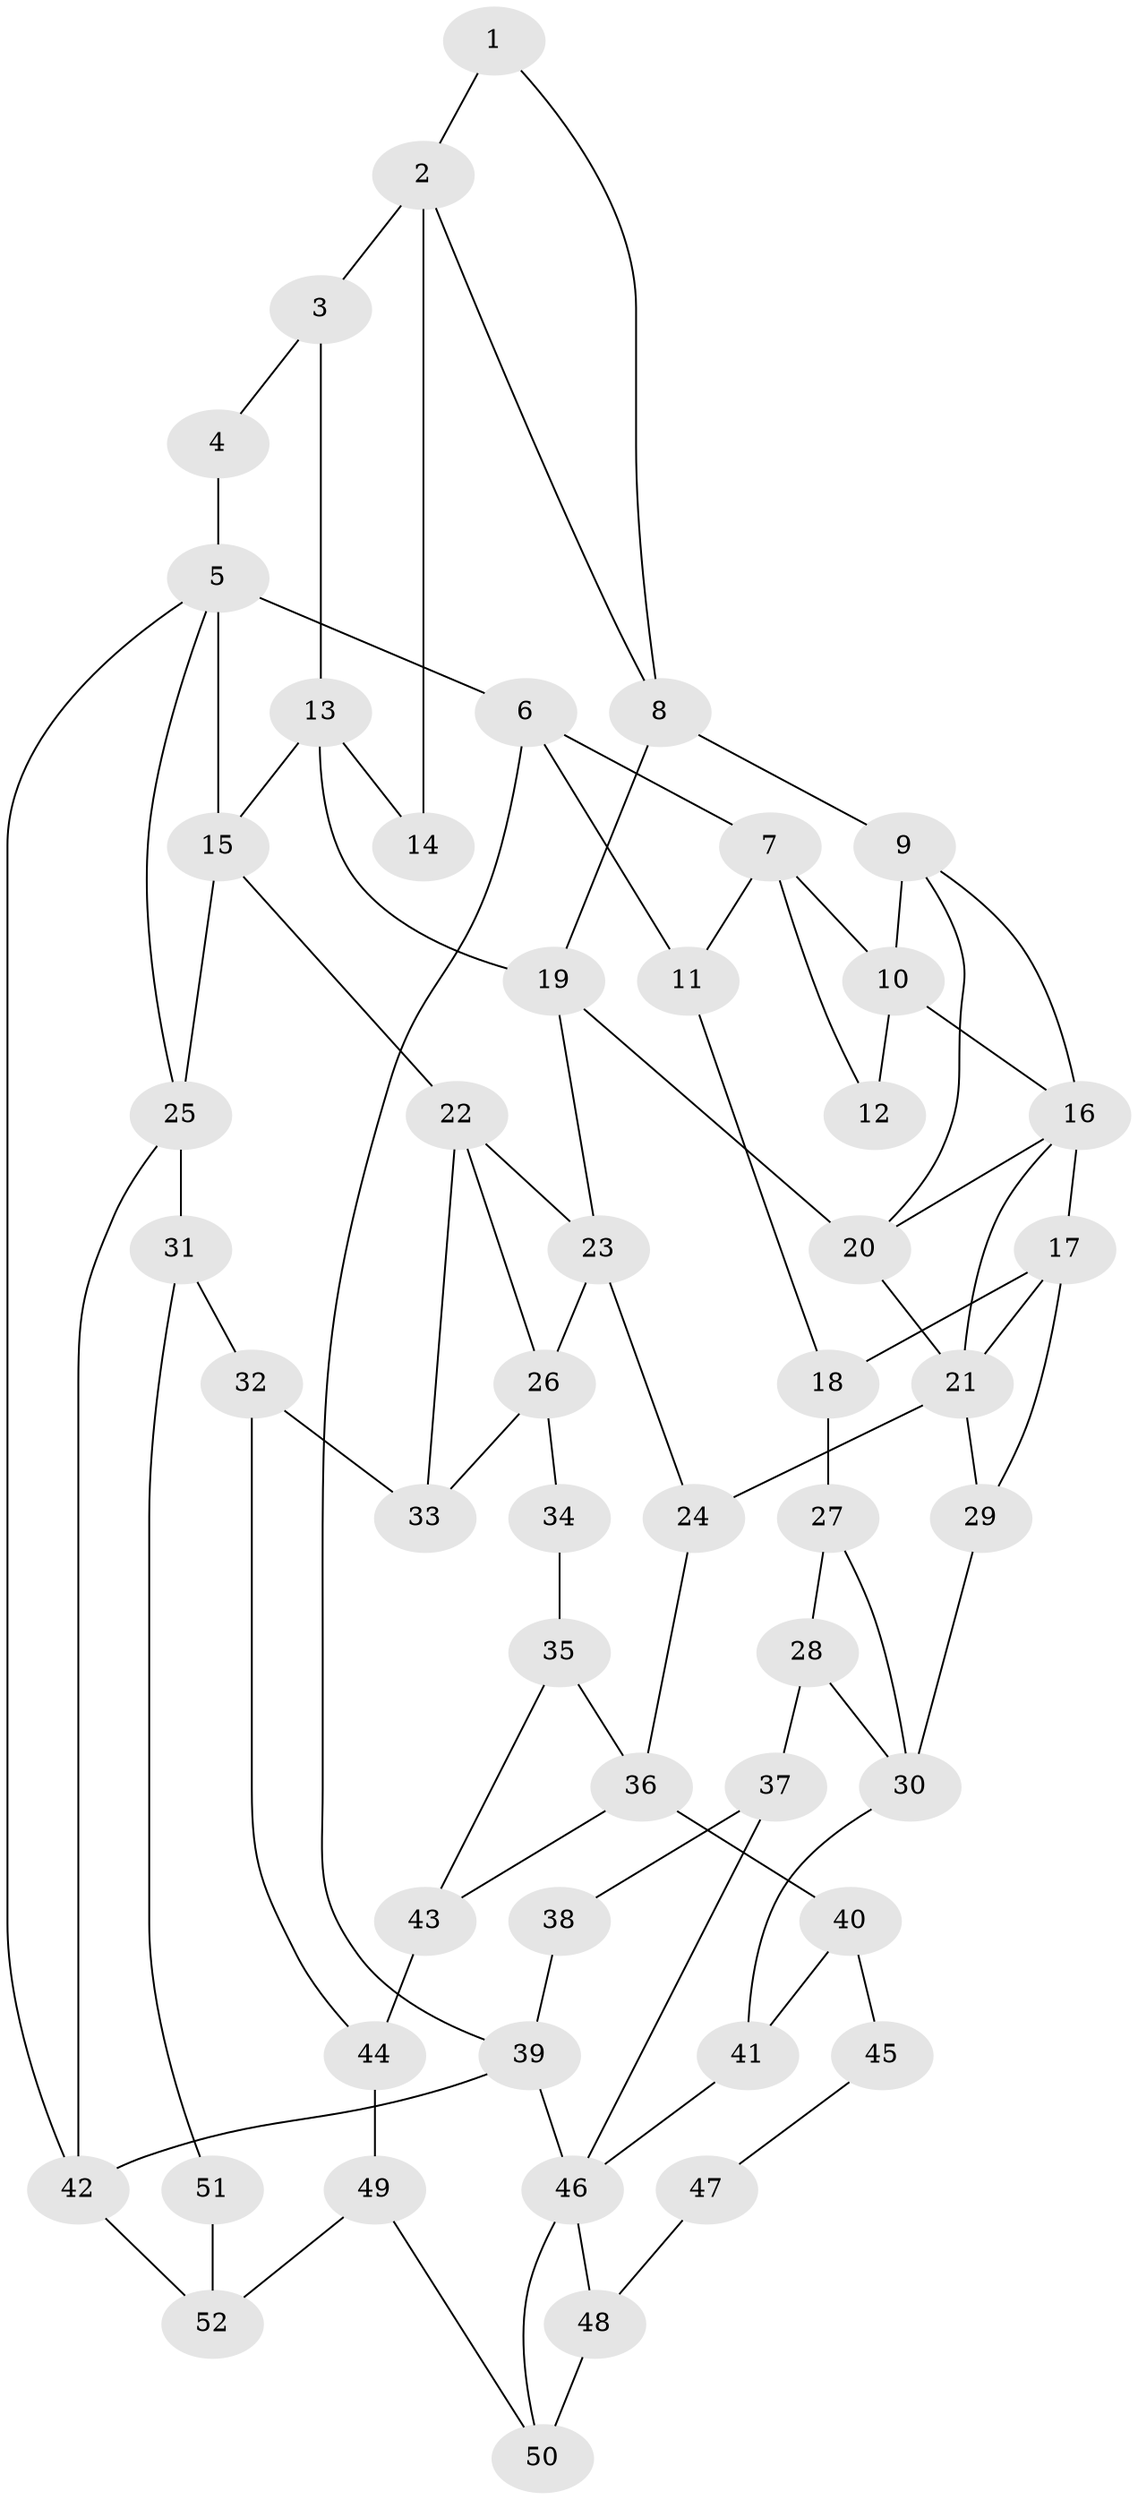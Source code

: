 // original degree distribution, {3: 0.015625, 4: 0.2421875, 5: 0.515625, 6: 0.2265625}
// Generated by graph-tools (version 1.1) at 2025/54/03/04/25 22:54:12]
// undirected, 52 vertices, 87 edges
graph export_dot {
  node [color=gray90,style=filled];
  1;
  2;
  3;
  4;
  5;
  6;
  7;
  8;
  9;
  10;
  11;
  12;
  13;
  14;
  15;
  16;
  17;
  18;
  19;
  20;
  21;
  22;
  23;
  24;
  25;
  26;
  27;
  28;
  29;
  30;
  31;
  32;
  33;
  34;
  35;
  36;
  37;
  38;
  39;
  40;
  41;
  42;
  43;
  44;
  45;
  46;
  47;
  48;
  49;
  50;
  51;
  52;
  1 -- 2 [weight=1.0];
  1 -- 8 [weight=1.0];
  2 -- 3 [weight=2.0];
  2 -- 8 [weight=1.0];
  2 -- 14 [weight=2.0];
  3 -- 4 [weight=2.0];
  3 -- 13 [weight=1.0];
  4 -- 5 [weight=1.0];
  5 -- 6 [weight=1.0];
  5 -- 15 [weight=1.0];
  5 -- 25 [weight=1.0];
  5 -- 42 [weight=1.0];
  6 -- 7 [weight=1.0];
  6 -- 11 [weight=1.0];
  6 -- 39 [weight=1.0];
  7 -- 10 [weight=1.0];
  7 -- 11 [weight=1.0];
  7 -- 12 [weight=2.0];
  8 -- 9 [weight=2.0];
  8 -- 19 [weight=1.0];
  9 -- 10 [weight=2.0];
  9 -- 16 [weight=1.0];
  9 -- 20 [weight=1.0];
  10 -- 12 [weight=1.0];
  10 -- 16 [weight=1.0];
  11 -- 18 [weight=2.0];
  13 -- 14 [weight=1.0];
  13 -- 15 [weight=2.0];
  13 -- 19 [weight=1.0];
  15 -- 22 [weight=2.0];
  15 -- 25 [weight=1.0];
  16 -- 17 [weight=1.0];
  16 -- 20 [weight=1.0];
  16 -- 21 [weight=1.0];
  17 -- 18 [weight=2.0];
  17 -- 21 [weight=1.0];
  17 -- 29 [weight=1.0];
  18 -- 27 [weight=2.0];
  19 -- 20 [weight=1.0];
  19 -- 23 [weight=1.0];
  20 -- 21 [weight=1.0];
  21 -- 24 [weight=2.0];
  21 -- 29 [weight=1.0];
  22 -- 23 [weight=1.0];
  22 -- 26 [weight=1.0];
  22 -- 33 [weight=1.0];
  23 -- 24 [weight=1.0];
  23 -- 26 [weight=1.0];
  24 -- 36 [weight=2.0];
  25 -- 31 [weight=2.0];
  25 -- 42 [weight=1.0];
  26 -- 33 [weight=2.0];
  26 -- 34 [weight=2.0];
  27 -- 28 [weight=3.0];
  27 -- 30 [weight=1.0];
  28 -- 30 [weight=1.0];
  28 -- 37 [weight=2.0];
  29 -- 30 [weight=1.0];
  30 -- 41 [weight=1.0];
  31 -- 32 [weight=2.0];
  31 -- 51 [weight=2.0];
  32 -- 33 [weight=2.0];
  32 -- 44 [weight=1.0];
  34 -- 35 [weight=1.0];
  35 -- 36 [weight=1.0];
  35 -- 43 [weight=1.0];
  36 -- 40 [weight=2.0];
  36 -- 43 [weight=1.0];
  37 -- 38 [weight=2.0];
  37 -- 46 [weight=1.0];
  38 -- 39 [weight=1.0];
  39 -- 42 [weight=1.0];
  39 -- 46 [weight=1.0];
  40 -- 41 [weight=1.0];
  40 -- 45 [weight=2.0];
  41 -- 46 [weight=1.0];
  42 -- 52 [weight=1.0];
  43 -- 44 [weight=1.0];
  44 -- 49 [weight=2.0];
  45 -- 47 [weight=1.0];
  46 -- 48 [weight=1.0];
  46 -- 50 [weight=1.0];
  47 -- 48 [weight=2.0];
  48 -- 50 [weight=3.0];
  49 -- 50 [weight=2.0];
  49 -- 52 [weight=2.0];
  51 -- 52 [weight=3.0];
}
